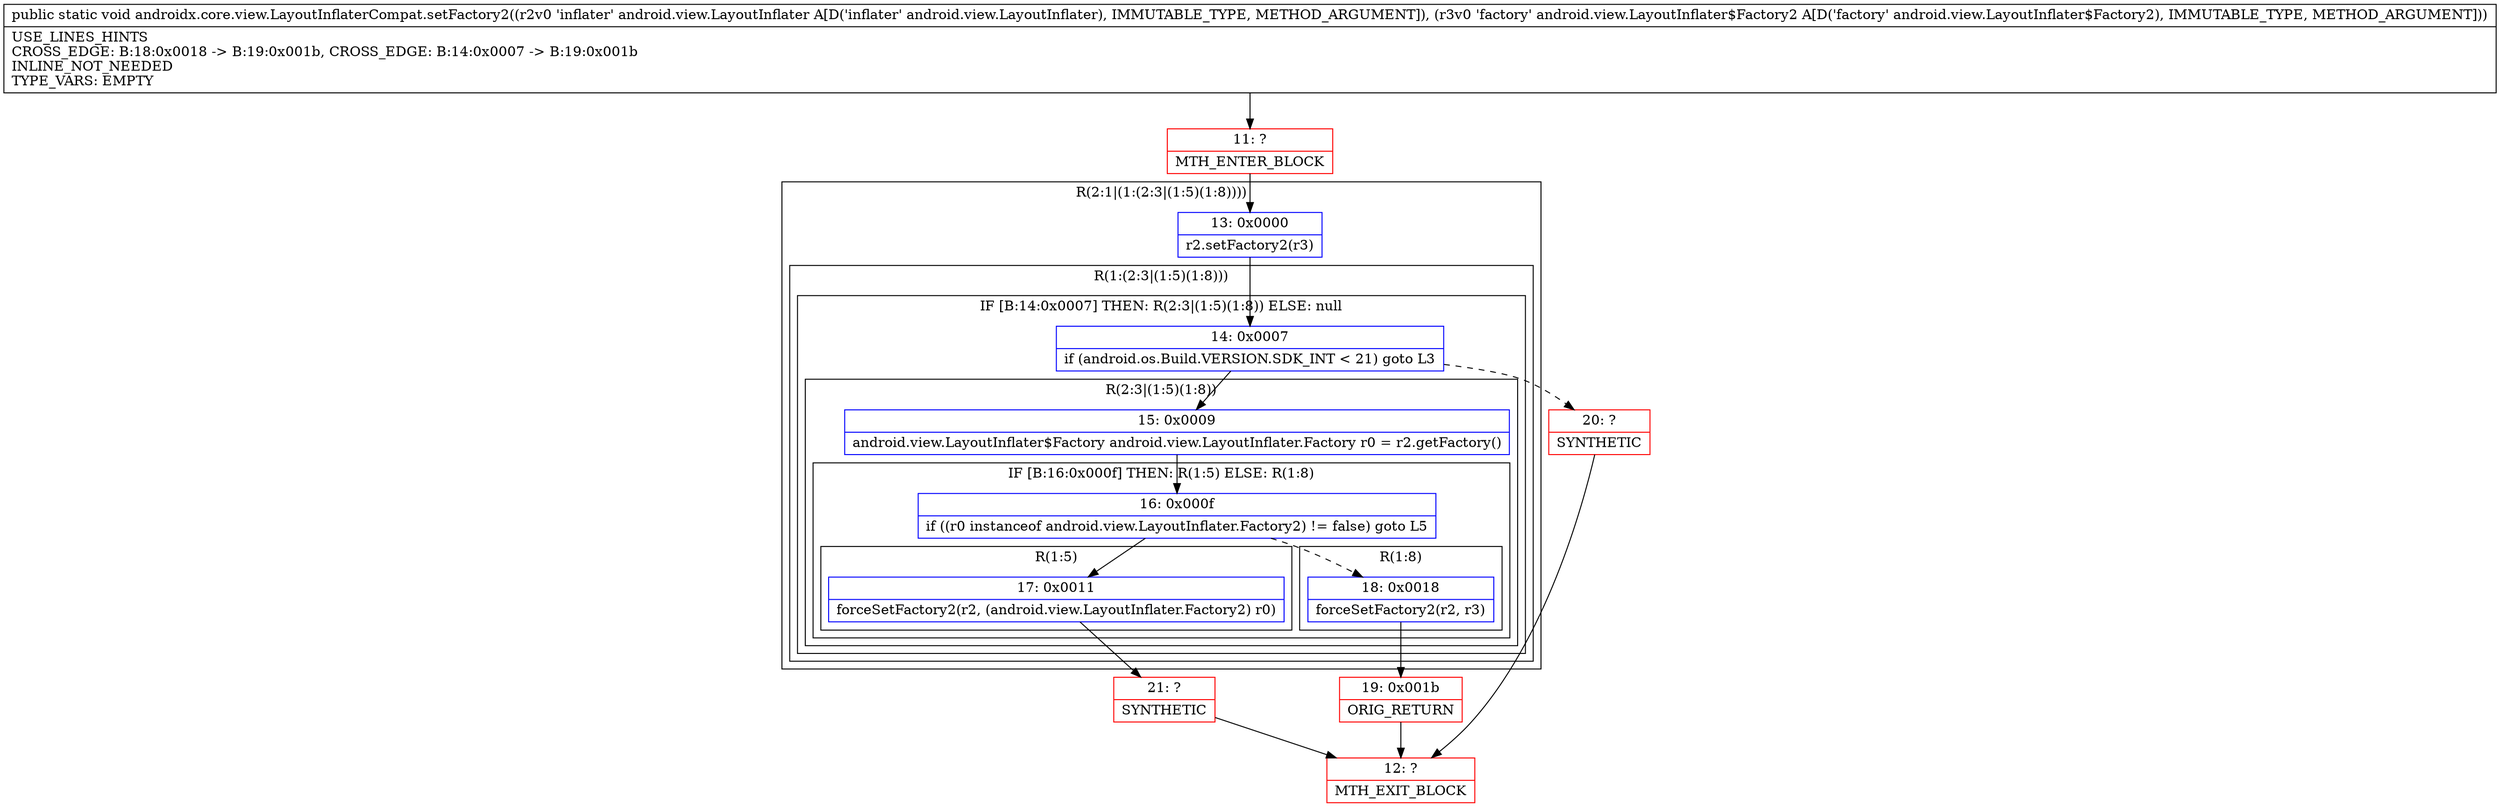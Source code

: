 digraph "CFG forandroidx.core.view.LayoutInflaterCompat.setFactory2(Landroid\/view\/LayoutInflater;Landroid\/view\/LayoutInflater$Factory2;)V" {
subgraph cluster_Region_1375921560 {
label = "R(2:1|(1:(2:3|(1:5)(1:8))))";
node [shape=record,color=blue];
Node_13 [shape=record,label="{13\:\ 0x0000|r2.setFactory2(r3)\l}"];
subgraph cluster_Region_1341317824 {
label = "R(1:(2:3|(1:5)(1:8)))";
node [shape=record,color=blue];
subgraph cluster_IfRegion_641952980 {
label = "IF [B:14:0x0007] THEN: R(2:3|(1:5)(1:8)) ELSE: null";
node [shape=record,color=blue];
Node_14 [shape=record,label="{14\:\ 0x0007|if (android.os.Build.VERSION.SDK_INT \< 21) goto L3\l}"];
subgraph cluster_Region_1936563852 {
label = "R(2:3|(1:5)(1:8))";
node [shape=record,color=blue];
Node_15 [shape=record,label="{15\:\ 0x0009|android.view.LayoutInflater$Factory android.view.LayoutInflater.Factory r0 = r2.getFactory()\l}"];
subgraph cluster_IfRegion_366918696 {
label = "IF [B:16:0x000f] THEN: R(1:5) ELSE: R(1:8)";
node [shape=record,color=blue];
Node_16 [shape=record,label="{16\:\ 0x000f|if ((r0 instanceof android.view.LayoutInflater.Factory2) != false) goto L5\l}"];
subgraph cluster_Region_675582157 {
label = "R(1:5)";
node [shape=record,color=blue];
Node_17 [shape=record,label="{17\:\ 0x0011|forceSetFactory2(r2, (android.view.LayoutInflater.Factory2) r0)\l}"];
}
subgraph cluster_Region_1864492519 {
label = "R(1:8)";
node [shape=record,color=blue];
Node_18 [shape=record,label="{18\:\ 0x0018|forceSetFactory2(r2, r3)\l}"];
}
}
}
}
}
}
Node_11 [shape=record,color=red,label="{11\:\ ?|MTH_ENTER_BLOCK\l}"];
Node_21 [shape=record,color=red,label="{21\:\ ?|SYNTHETIC\l}"];
Node_12 [shape=record,color=red,label="{12\:\ ?|MTH_EXIT_BLOCK\l}"];
Node_19 [shape=record,color=red,label="{19\:\ 0x001b|ORIG_RETURN\l}"];
Node_20 [shape=record,color=red,label="{20\:\ ?|SYNTHETIC\l}"];
MethodNode[shape=record,label="{public static void androidx.core.view.LayoutInflaterCompat.setFactory2((r2v0 'inflater' android.view.LayoutInflater A[D('inflater' android.view.LayoutInflater), IMMUTABLE_TYPE, METHOD_ARGUMENT]), (r3v0 'factory' android.view.LayoutInflater$Factory2 A[D('factory' android.view.LayoutInflater$Factory2), IMMUTABLE_TYPE, METHOD_ARGUMENT]))  | USE_LINES_HINTS\lCROSS_EDGE: B:18:0x0018 \-\> B:19:0x001b, CROSS_EDGE: B:14:0x0007 \-\> B:19:0x001b\lINLINE_NOT_NEEDED\lTYPE_VARS: EMPTY\l}"];
MethodNode -> Node_11;Node_13 -> Node_14;
Node_14 -> Node_15;
Node_14 -> Node_20[style=dashed];
Node_15 -> Node_16;
Node_16 -> Node_17;
Node_16 -> Node_18[style=dashed];
Node_17 -> Node_21;
Node_18 -> Node_19;
Node_11 -> Node_13;
Node_21 -> Node_12;
Node_19 -> Node_12;
Node_20 -> Node_12;
}

